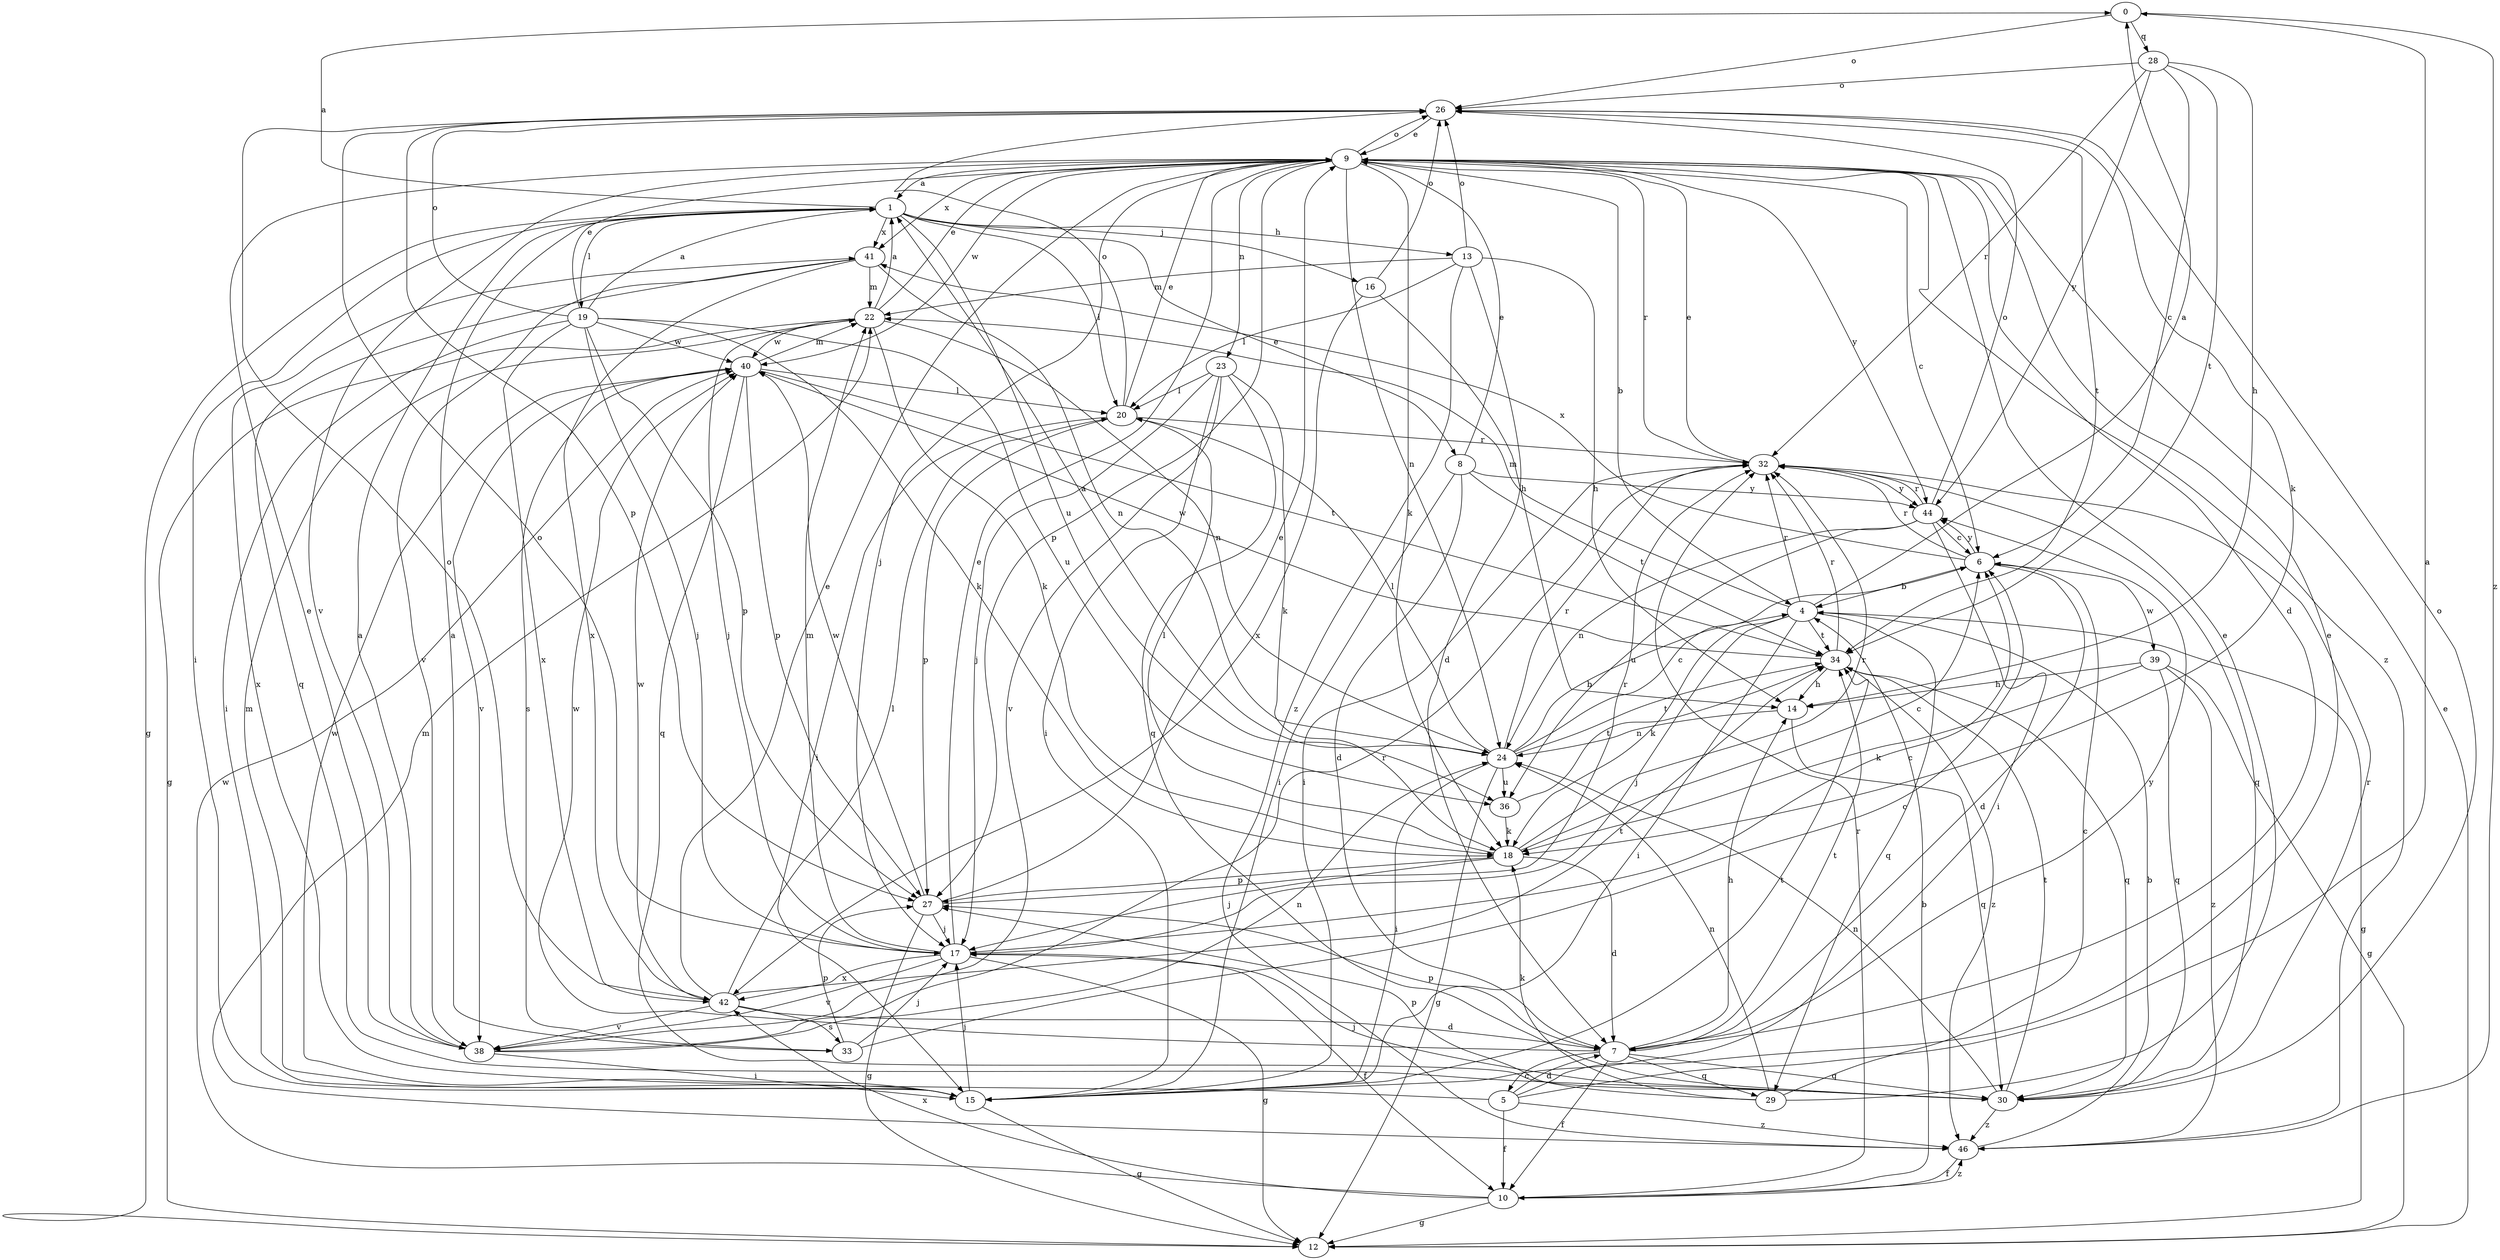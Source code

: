 strict digraph  {
0;
1;
4;
5;
6;
7;
8;
9;
10;
12;
13;
14;
15;
16;
17;
18;
19;
20;
22;
23;
24;
26;
27;
28;
29;
30;
32;
33;
34;
36;
38;
39;
40;
41;
42;
44;
46;
0 -> 26  [label=o];
0 -> 28  [label=q];
0 -> 46  [label=z];
1 -> 0  [label=a];
1 -> 8  [label=e];
1 -> 12  [label=g];
1 -> 13  [label=h];
1 -> 15  [label=i];
1 -> 16  [label=j];
1 -> 19  [label=l];
1 -> 20  [label=l];
1 -> 36  [label=u];
1 -> 41  [label=x];
4 -> 0  [label=a];
4 -> 12  [label=g];
4 -> 15  [label=i];
4 -> 17  [label=j];
4 -> 18  [label=k];
4 -> 22  [label=m];
4 -> 29  [label=q];
4 -> 32  [label=r];
4 -> 34  [label=t];
5 -> 0  [label=a];
5 -> 7  [label=d];
5 -> 9  [label=e];
5 -> 10  [label=f];
5 -> 41  [label=x];
5 -> 46  [label=z];
6 -> 4  [label=b];
6 -> 7  [label=d];
6 -> 32  [label=r];
6 -> 39  [label=w];
6 -> 41  [label=x];
6 -> 44  [label=y];
7 -> 5  [label=c];
7 -> 10  [label=f];
7 -> 14  [label=h];
7 -> 27  [label=p];
7 -> 29  [label=q];
7 -> 30  [label=q];
7 -> 34  [label=t];
7 -> 40  [label=w];
7 -> 44  [label=y];
8 -> 7  [label=d];
8 -> 9  [label=e];
8 -> 15  [label=i];
8 -> 34  [label=t];
8 -> 44  [label=y];
9 -> 1  [label=a];
9 -> 4  [label=b];
9 -> 6  [label=c];
9 -> 7  [label=d];
9 -> 17  [label=j];
9 -> 18  [label=k];
9 -> 23  [label=n];
9 -> 24  [label=n];
9 -> 26  [label=o];
9 -> 27  [label=p];
9 -> 32  [label=r];
9 -> 38  [label=v];
9 -> 40  [label=w];
9 -> 41  [label=x];
9 -> 44  [label=y];
9 -> 46  [label=z];
10 -> 4  [label=b];
10 -> 12  [label=g];
10 -> 32  [label=r];
10 -> 40  [label=w];
10 -> 42  [label=x];
10 -> 46  [label=z];
12 -> 9  [label=e];
13 -> 7  [label=d];
13 -> 14  [label=h];
13 -> 20  [label=l];
13 -> 22  [label=m];
13 -> 26  [label=o];
13 -> 46  [label=z];
14 -> 24  [label=n];
14 -> 30  [label=q];
15 -> 12  [label=g];
15 -> 17  [label=j];
15 -> 22  [label=m];
15 -> 34  [label=t];
15 -> 40  [label=w];
16 -> 14  [label=h];
16 -> 26  [label=o];
16 -> 42  [label=x];
17 -> 6  [label=c];
17 -> 9  [label=e];
17 -> 10  [label=f];
17 -> 12  [label=g];
17 -> 22  [label=m];
17 -> 26  [label=o];
17 -> 38  [label=v];
17 -> 42  [label=x];
18 -> 6  [label=c];
18 -> 7  [label=d];
18 -> 17  [label=j];
18 -> 20  [label=l];
18 -> 27  [label=p];
18 -> 32  [label=r];
19 -> 1  [label=a];
19 -> 9  [label=e];
19 -> 15  [label=i];
19 -> 17  [label=j];
19 -> 18  [label=k];
19 -> 26  [label=o];
19 -> 27  [label=p];
19 -> 36  [label=u];
19 -> 40  [label=w];
19 -> 42  [label=x];
20 -> 9  [label=e];
20 -> 15  [label=i];
20 -> 26  [label=o];
20 -> 27  [label=p];
20 -> 32  [label=r];
22 -> 1  [label=a];
22 -> 9  [label=e];
22 -> 12  [label=g];
22 -> 17  [label=j];
22 -> 18  [label=k];
22 -> 24  [label=n];
22 -> 40  [label=w];
23 -> 15  [label=i];
23 -> 17  [label=j];
23 -> 18  [label=k];
23 -> 20  [label=l];
23 -> 30  [label=q];
23 -> 38  [label=v];
24 -> 1  [label=a];
24 -> 4  [label=b];
24 -> 6  [label=c];
24 -> 12  [label=g];
24 -> 15  [label=i];
24 -> 20  [label=l];
24 -> 32  [label=r];
24 -> 34  [label=t];
24 -> 36  [label=u];
26 -> 9  [label=e];
26 -> 18  [label=k];
26 -> 27  [label=p];
26 -> 34  [label=t];
27 -> 9  [label=e];
27 -> 12  [label=g];
27 -> 17  [label=j];
27 -> 32  [label=r];
27 -> 40  [label=w];
28 -> 6  [label=c];
28 -> 14  [label=h];
28 -> 26  [label=o];
28 -> 32  [label=r];
28 -> 34  [label=t];
28 -> 44  [label=y];
29 -> 6  [label=c];
29 -> 9  [label=e];
29 -> 18  [label=k];
29 -> 24  [label=n];
29 -> 27  [label=p];
30 -> 17  [label=j];
30 -> 24  [label=n];
30 -> 26  [label=o];
30 -> 32  [label=r];
30 -> 34  [label=t];
30 -> 46  [label=z];
32 -> 9  [label=e];
32 -> 15  [label=i];
32 -> 30  [label=q];
32 -> 44  [label=y];
33 -> 1  [label=a];
33 -> 6  [label=c];
33 -> 17  [label=j];
33 -> 27  [label=p];
34 -> 14  [label=h];
34 -> 30  [label=q];
34 -> 32  [label=r];
34 -> 40  [label=w];
34 -> 46  [label=z];
36 -> 18  [label=k];
36 -> 34  [label=t];
38 -> 1  [label=a];
38 -> 9  [label=e];
38 -> 15  [label=i];
38 -> 24  [label=n];
38 -> 32  [label=r];
39 -> 12  [label=g];
39 -> 14  [label=h];
39 -> 18  [label=k];
39 -> 30  [label=q];
39 -> 46  [label=z];
40 -> 20  [label=l];
40 -> 22  [label=m];
40 -> 27  [label=p];
40 -> 30  [label=q];
40 -> 33  [label=s];
40 -> 34  [label=t];
40 -> 38  [label=v];
41 -> 22  [label=m];
41 -> 24  [label=n];
41 -> 30  [label=q];
41 -> 38  [label=v];
41 -> 42  [label=x];
42 -> 7  [label=d];
42 -> 9  [label=e];
42 -> 20  [label=l];
42 -> 26  [label=o];
42 -> 33  [label=s];
42 -> 34  [label=t];
42 -> 38  [label=v];
42 -> 40  [label=w];
44 -> 6  [label=c];
44 -> 15  [label=i];
44 -> 24  [label=n];
44 -> 26  [label=o];
44 -> 32  [label=r];
44 -> 36  [label=u];
46 -> 4  [label=b];
46 -> 10  [label=f];
46 -> 22  [label=m];
}
